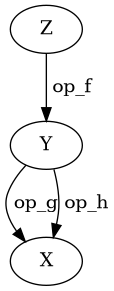 @startuml
digraph Diagram {
  "X";
  "Y";
  "Z";
  "Y"->"X" [label=" op_g"];
  "Y"->"X" [label=" op_h"];
  "Z"->"Y" [label=" op_f"];
}
@enduml
